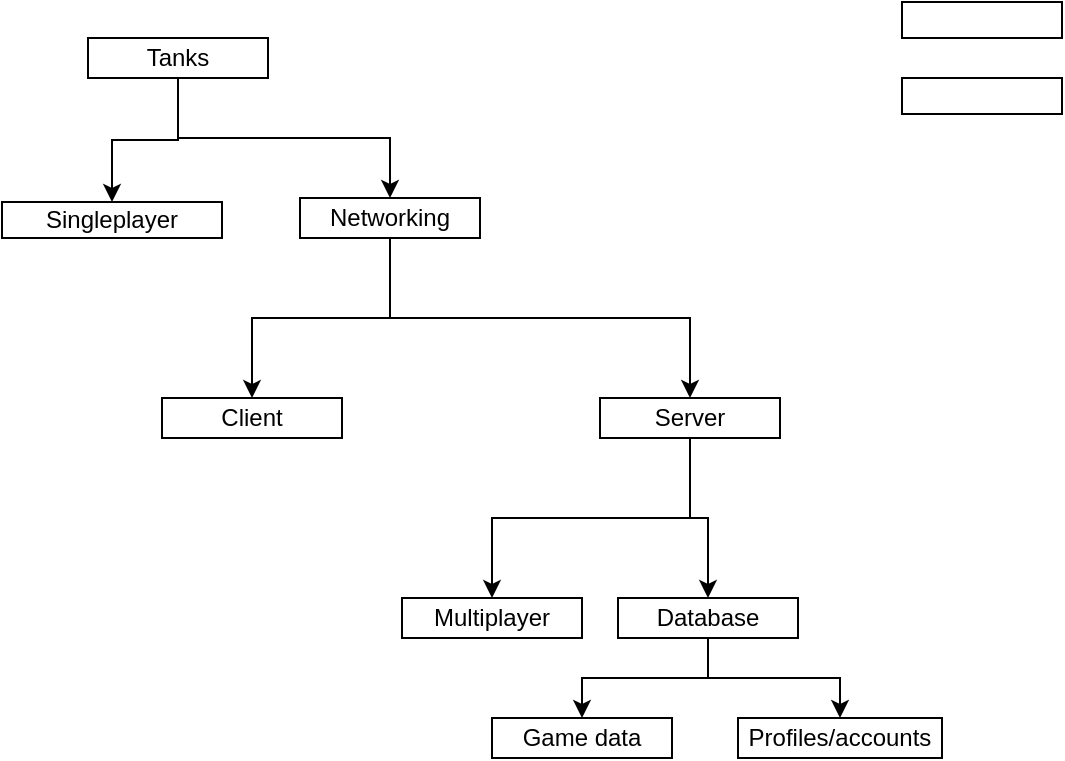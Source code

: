 <mxfile pages="1" version="11.2.8" type="github"><diagram id="W85eT-CIK8E3PYhmyx-_" name="Page-1"><mxGraphModel dx="854" dy="359" grid="1" gridSize="10" guides="1" tooltips="1" connect="1" arrows="1" fold="1" page="1" pageScale="1" pageWidth="827" pageHeight="1169" math="0" shadow="0"><root><mxCell id="0"/><mxCell id="1" parent="0"/><mxCell id="X47ibMcAHHALzKehmJTo-8" style="edgeStyle=orthogonalEdgeStyle;rounded=0;orthogonalLoop=1;jettySize=auto;html=1;exitX=0.5;exitY=1;exitDx=0;exitDy=0;entryX=0.5;entryY=0;entryDx=0;entryDy=0;" parent="1" source="qNAqzITT8DEhz-y7ezw0-1" target="X47ibMcAHHALzKehmJTo-1" edge="1"><mxGeometry relative="1" as="geometry"/></mxCell><mxCell id="X47ibMcAHHALzKehmJTo-25" style="edgeStyle=orthogonalEdgeStyle;rounded=0;orthogonalLoop=1;jettySize=auto;html=1;exitX=0.5;exitY=1;exitDx=0;exitDy=0;entryX=0.5;entryY=0;entryDx=0;entryDy=0;" parent="1" source="qNAqzITT8DEhz-y7ezw0-1" target="X47ibMcAHHALzKehmJTo-3" edge="1"><mxGeometry relative="1" as="geometry"><Array as="points"><mxPoint x="288" y="101"/><mxPoint x="255" y="101"/></Array></mxGeometry></mxCell><mxCell id="qNAqzITT8DEhz-y7ezw0-1" value="Tanks" style="rounded=0;whiteSpace=wrap;html=1;" parent="1" vertex="1"><mxGeometry x="243" y="50" width="90" height="20" as="geometry"/></mxCell><mxCell id="X47ibMcAHHALzKehmJTo-17" style="edgeStyle=orthogonalEdgeStyle;rounded=0;orthogonalLoop=1;jettySize=auto;html=1;exitX=0.5;exitY=1;exitDx=0;exitDy=0;entryX=0.5;entryY=0;entryDx=0;entryDy=0;" parent="1" source="X47ibMcAHHALzKehmJTo-1" target="X47ibMcAHHALzKehmJTo-2" edge="1"><mxGeometry relative="1" as="geometry"/></mxCell><mxCell id="X47ibMcAHHALzKehmJTo-18" style="edgeStyle=orthogonalEdgeStyle;rounded=0;orthogonalLoop=1;jettySize=auto;html=1;exitX=0.5;exitY=1;exitDx=0;exitDy=0;entryX=0.5;entryY=0;entryDx=0;entryDy=0;" parent="1" source="X47ibMcAHHALzKehmJTo-1" target="X47ibMcAHHALzKehmJTo-6" edge="1"><mxGeometry relative="1" as="geometry"/></mxCell><mxCell id="X47ibMcAHHALzKehmJTo-1" value="Networking" style="rounded=0;whiteSpace=wrap;html=1;" parent="1" vertex="1"><mxGeometry x="349" y="130" width="90" height="20" as="geometry"/></mxCell><mxCell id="X47ibMcAHHALzKehmJTo-11" style="edgeStyle=orthogonalEdgeStyle;rounded=0;orthogonalLoop=1;jettySize=auto;html=1;exitX=0.5;exitY=1;exitDx=0;exitDy=0;entryX=0.5;entryY=0;entryDx=0;entryDy=0;" parent="1" source="X47ibMcAHHALzKehmJTo-2" target="X47ibMcAHHALzKehmJTo-5" edge="1"><mxGeometry relative="1" as="geometry"/></mxCell><mxCell id="X47ibMcAHHALzKehmJTo-12" style="edgeStyle=orthogonalEdgeStyle;rounded=0;orthogonalLoop=1;jettySize=auto;html=1;exitX=0.5;exitY=1;exitDx=0;exitDy=0;entryX=0.5;entryY=0;entryDx=0;entryDy=0;" parent="1" source="X47ibMcAHHALzKehmJTo-2" target="X47ibMcAHHALzKehmJTo-4" edge="1"><mxGeometry relative="1" as="geometry"/></mxCell><mxCell id="X47ibMcAHHALzKehmJTo-2" value="Server" style="rounded=0;whiteSpace=wrap;html=1;" parent="1" vertex="1"><mxGeometry x="499" y="230" width="90" height="20" as="geometry"/></mxCell><mxCell id="X47ibMcAHHALzKehmJTo-3" value="Singleplayer" style="rounded=0;whiteSpace=wrap;html=1;" parent="1" vertex="1"><mxGeometry x="200" y="132" width="110" height="18" as="geometry"/></mxCell><mxCell id="X47ibMcAHHALzKehmJTo-19" style="edgeStyle=orthogonalEdgeStyle;rounded=0;orthogonalLoop=1;jettySize=auto;html=1;exitX=0.5;exitY=1;exitDx=0;exitDy=0;entryX=0.5;entryY=0;entryDx=0;entryDy=0;" parent="1" source="X47ibMcAHHALzKehmJTo-4" target="X47ibMcAHHALzKehmJTo-14" edge="1"><mxGeometry relative="1" as="geometry"/></mxCell><mxCell id="Ska_xnNq3XleAomMMF7T-3" style="edgeStyle=orthogonalEdgeStyle;rounded=0;orthogonalLoop=1;jettySize=auto;html=1;exitX=0.5;exitY=1;exitDx=0;exitDy=0;entryX=0.5;entryY=0;entryDx=0;entryDy=0;" edge="1" parent="1" source="X47ibMcAHHALzKehmJTo-4" target="X47ibMcAHHALzKehmJTo-15"><mxGeometry relative="1" as="geometry"/></mxCell><mxCell id="X47ibMcAHHALzKehmJTo-4" value="Database" style="rounded=0;whiteSpace=wrap;html=1;" parent="1" vertex="1"><mxGeometry x="508" y="330" width="90" height="20" as="geometry"/></mxCell><mxCell id="X47ibMcAHHALzKehmJTo-5" value="Multiplayer" style="rounded=0;whiteSpace=wrap;html=1;" parent="1" vertex="1"><mxGeometry x="400" y="330" width="90" height="20" as="geometry"/></mxCell><mxCell id="X47ibMcAHHALzKehmJTo-6" value="Client" style="rounded=0;whiteSpace=wrap;html=1;" parent="1" vertex="1"><mxGeometry x="280" y="230" width="90" height="20" as="geometry"/></mxCell><mxCell id="X47ibMcAHHALzKehmJTo-14" value="Game data" style="rounded=0;whiteSpace=wrap;html=1;" parent="1" vertex="1"><mxGeometry x="445" y="390" width="90" height="20" as="geometry"/></mxCell><mxCell id="X47ibMcAHHALzKehmJTo-15" value="Profiles/accounts" style="rounded=0;whiteSpace=wrap;html=1;" parent="1" vertex="1"><mxGeometry x="568" y="390" width="102" height="20" as="geometry"/></mxCell><mxCell id="X47ibMcAHHALzKehmJTo-23" value="" style="rounded=0;whiteSpace=wrap;html=1;" parent="1" vertex="1"><mxGeometry x="650" y="70" width="80" height="18" as="geometry"/></mxCell><mxCell id="X47ibMcAHHALzKehmJTo-24" value="" style="rounded=0;whiteSpace=wrap;html=1;" parent="1" vertex="1"><mxGeometry x="650" y="32" width="80" height="18" as="geometry"/></mxCell></root></mxGraphModel></diagram></mxfile>